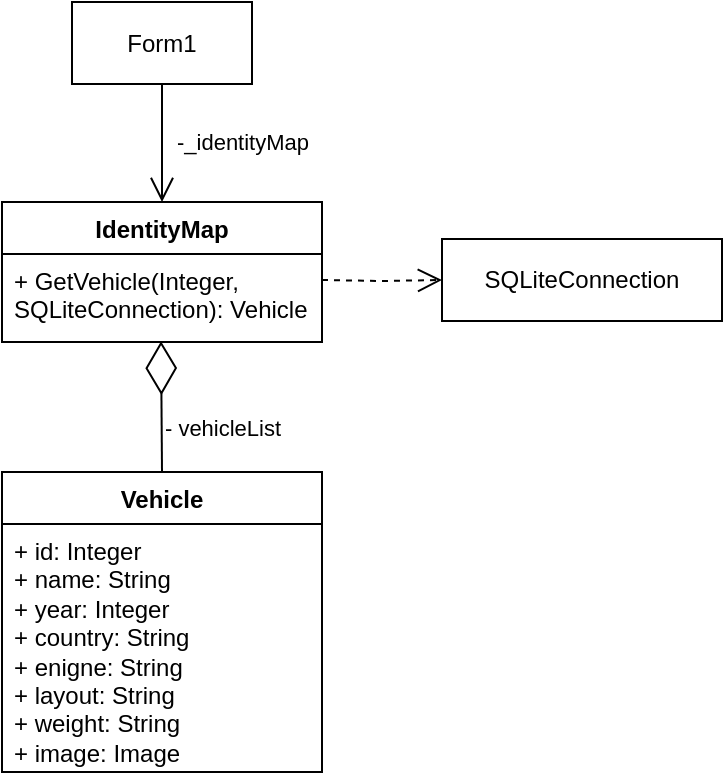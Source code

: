<mxfile version="26.2.14">
  <diagram name="Страница — 1" id="2uSjiudqapu8-umjwMte">
    <mxGraphModel dx="983" dy="512" grid="1" gridSize="10" guides="1" tooltips="1" connect="1" arrows="1" fold="1" page="1" pageScale="1" pageWidth="827" pageHeight="1169" background="#ffffff" math="0" shadow="0">
      <root>
        <mxCell id="0" />
        <mxCell id="1" parent="0" />
        <mxCell id="d1r5lorGdKJnP9jxhFft-1" value="IdentityMap" style="swimlane;fontStyle=1;align=center;verticalAlign=top;childLayout=stackLayout;horizontal=1;startSize=26;horizontalStack=0;resizeParent=1;resizeParentMax=0;resizeLast=0;collapsible=1;marginBottom=0;whiteSpace=wrap;html=1;" parent="1" vertex="1">
          <mxGeometry x="260" y="300" width="160" height="70" as="geometry" />
        </mxCell>
        <mxCell id="d1r5lorGdKJnP9jxhFft-4" value="+ GetVehicle(Integer, SQLiteConnection): Vehicle" style="text;strokeColor=none;fillColor=none;align=left;verticalAlign=top;spacingLeft=4;spacingRight=4;overflow=hidden;rotatable=0;points=[[0,0.5],[1,0.5]];portConstraint=eastwest;whiteSpace=wrap;html=1;" parent="d1r5lorGdKJnP9jxhFft-1" vertex="1">
          <mxGeometry y="26" width="160" height="44" as="geometry" />
        </mxCell>
        <mxCell id="d1r5lorGdKJnP9jxhFft-6" style="edgeStyle=orthogonalEdgeStyle;rounded=0;orthogonalLoop=1;jettySize=auto;html=1;exitX=0.5;exitY=1;exitDx=0;exitDy=0;entryX=0.5;entryY=0;entryDx=0;entryDy=0;endArrow=open;endFill=0;endSize=10;" parent="1" source="d1r5lorGdKJnP9jxhFft-5" target="d1r5lorGdKJnP9jxhFft-1" edge="1">
          <mxGeometry relative="1" as="geometry" />
        </mxCell>
        <mxCell id="OPBq6Qm5G93EfWtIOJ79-1" value="-_identityMap" style="edgeLabel;html=1;align=center;verticalAlign=middle;resizable=0;points=[];" parent="d1r5lorGdKJnP9jxhFft-6" vertex="1" connectable="0">
          <mxGeometry x="0.586" y="-1" relative="1" as="geometry">
            <mxPoint x="41" y="-18" as="offset" />
          </mxGeometry>
        </mxCell>
        <mxCell id="d1r5lorGdKJnP9jxhFft-5" value="Form1" style="html=1;whiteSpace=wrap;" parent="1" vertex="1">
          <mxGeometry x="295" y="200" width="90" height="41" as="geometry" />
        </mxCell>
        <mxCell id="d1r5lorGdKJnP9jxhFft-7" value="Vehicle" style="swimlane;fontStyle=1;align=center;verticalAlign=top;childLayout=stackLayout;horizontal=1;startSize=26;horizontalStack=0;resizeParent=1;resizeParentMax=0;resizeLast=0;collapsible=1;marginBottom=0;whiteSpace=wrap;html=1;" parent="1" vertex="1">
          <mxGeometry x="260" y="435" width="160" height="150" as="geometry" />
        </mxCell>
        <mxCell id="d1r5lorGdKJnP9jxhFft-8" value="+ id: Integer&lt;div&gt;+ name: String&lt;/div&gt;&lt;div&gt;+ year: Integer&lt;/div&gt;&lt;div&gt;+ country: String&lt;/div&gt;&lt;div&gt;+ enigne: String&lt;/div&gt;&lt;div&gt;+ layout: String&lt;/div&gt;&lt;div&gt;+ weight: String&lt;/div&gt;&lt;div&gt;+ image: Image&lt;/div&gt;" style="text;strokeColor=none;fillColor=none;align=left;verticalAlign=top;spacingLeft=4;spacingRight=4;overflow=hidden;rotatable=0;points=[[0,0.5],[1,0.5]];portConstraint=eastwest;whiteSpace=wrap;html=1;" parent="d1r5lorGdKJnP9jxhFft-7" vertex="1">
          <mxGeometry y="26" width="160" height="124" as="geometry" />
        </mxCell>
        <mxCell id="d1r5lorGdKJnP9jxhFft-11" value="" style="endArrow=diamondThin;endFill=0;endSize=24;html=1;rounded=0;entryX=0.497;entryY=0.991;entryDx=0;entryDy=0;entryPerimeter=0;exitX=0.5;exitY=0;exitDx=0;exitDy=0;" parent="1" source="d1r5lorGdKJnP9jxhFft-7" target="d1r5lorGdKJnP9jxhFft-4" edge="1">
          <mxGeometry width="160" relative="1" as="geometry">
            <mxPoint x="260" y="340" as="sourcePoint" />
            <mxPoint x="420" y="340" as="targetPoint" />
          </mxGeometry>
        </mxCell>
        <mxCell id="M4F66kytRjmokMKgqpkz-3" value="- vehicleList" style="edgeLabel;html=1;align=center;verticalAlign=middle;resizable=0;points=[];" parent="d1r5lorGdKJnP9jxhFft-11" vertex="1" connectable="0">
          <mxGeometry x="-0.127" y="-2" relative="1" as="geometry">
            <mxPoint x="28" y="6" as="offset" />
          </mxGeometry>
        </mxCell>
        <mxCell id="d1r5lorGdKJnP9jxhFft-13" style="edgeStyle=orthogonalEdgeStyle;rounded=0;orthogonalLoop=1;jettySize=auto;html=1;exitX=1;exitY=0.5;exitDx=0;exitDy=0;entryX=0;entryY=0.5;entryDx=0;entryDy=0;endArrow=open;endFill=0;endSize=10;dashed=1;" parent="1" target="M4F66kytRjmokMKgqpkz-2" edge="1">
          <mxGeometry relative="1" as="geometry">
            <mxPoint x="420" y="339.0" as="sourcePoint" />
            <mxPoint x="480" y="339" as="targetPoint" />
          </mxGeometry>
        </mxCell>
        <mxCell id="M4F66kytRjmokMKgqpkz-2" value="SQLiteConnection" style="html=1;whiteSpace=wrap;" parent="1" vertex="1">
          <mxGeometry x="480" y="318.5" width="140" height="41" as="geometry" />
        </mxCell>
      </root>
    </mxGraphModel>
  </diagram>
</mxfile>
